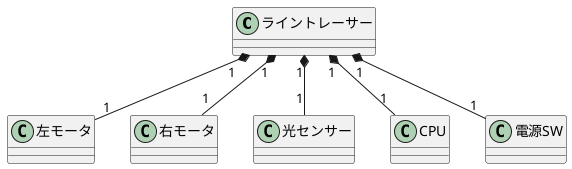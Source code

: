 @startuml 演習
class ライントレーサー{}
class 左モータ{}
class 右モータ{}
class 光センサー{}
class CPU{}
class 電源SW{}
ライントレーサー "1"*--"1" 光センサー
ライントレーサー "1"*--"1" 右モータ
ライントレーサー "1"*--"1" 左モータ
ライントレーサー "1"*--"1" CPU
ライントレーサー "1"*--"1" 電源SW
@enduml